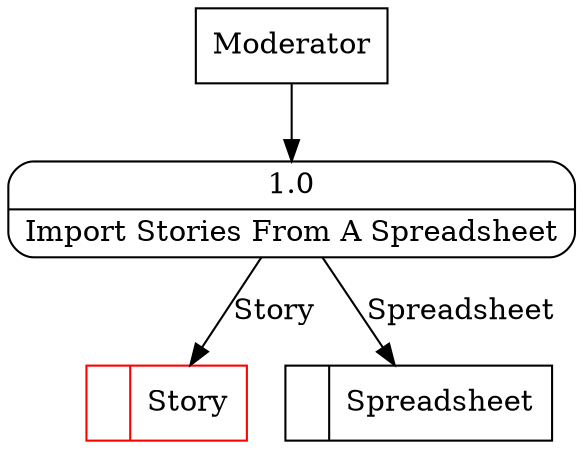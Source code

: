 digraph dfd2{ 
node[shape=record]
200 [label="<f0>  |<f1> Story " color=red];
201 [label="<f0>  |<f1> Spreadsheet " ];
202 [label="Moderator" shape=box];
203 [label="{<f0> 1.0|<f1> Import Stories From A Spreadsheet }" shape=Mrecord];
202 -> 203
203 -> 200 [label="Story"]
203 -> 201 [label="Spreadsheet"]
}